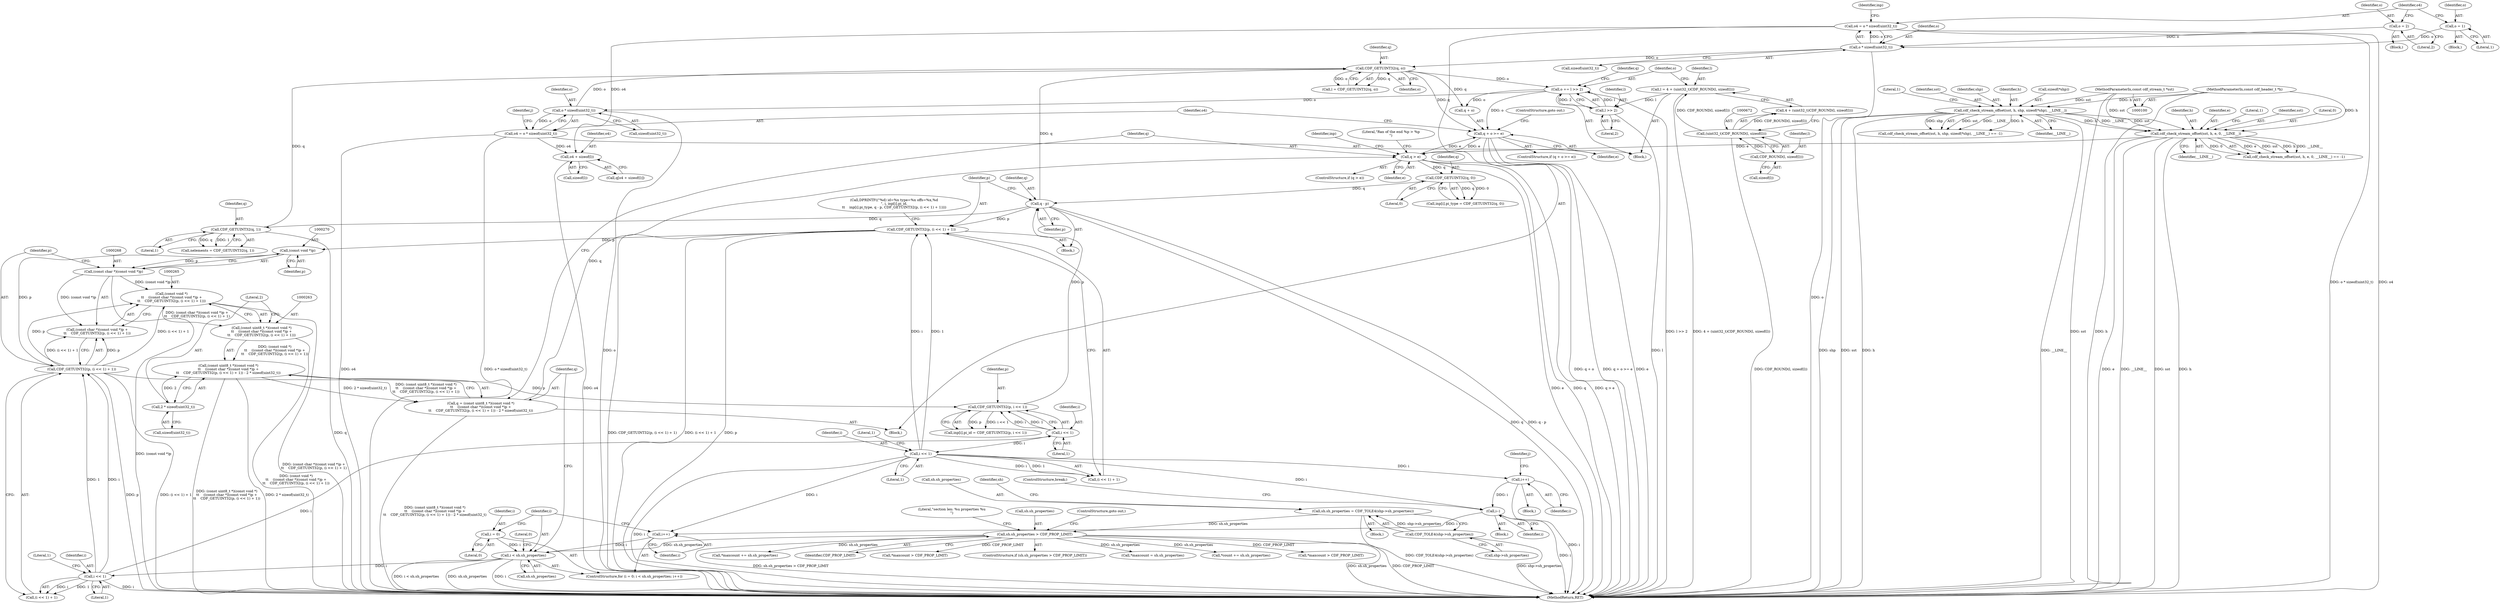 digraph "0_file_1859fdb4e67c49c463c4e0078054335cd46ba295@API" {
"1000646" [label="(Call,o4 + sizeof(l))"];
"1000368" [label="(Call,o4 = o * sizeof(uint32_t))"];
"1000370" [label="(Call,o * sizeof(uint32_t))"];
"1000357" [label="(Call,o = 2)"];
"1000365" [label="(Call,o = 1)"];
"1000689" [label="(Call,o4 = o * sizeof(uint32_t))"];
"1000691" [label="(Call,o * sizeof(uint32_t))"];
"1000677" [label="(Call,o += l >> 2)"];
"1000679" [label="(Call,l >> 2)"];
"1000667" [label="(Call,l = 4 + (uint32_t)CDF_ROUND(l, sizeof(l)))"];
"1000671" [label="(Call,(uint32_t)CDF_ROUND(l, sizeof(l)))"];
"1000673" [label="(Call,CDF_ROUND(l, sizeof(l)))"];
"1000619" [label="(Call,CDF_GETUINT32(q, o))"];
"1000333" [label="(Call,q - p)"];
"1000312" [label="(Call,CDF_GETUINT32(q, 0))"];
"1000284" [label="(Call,q > e)"];
"1000259" [label="(Call,q = (const uint8_t *)(const void *)\n\t\t    ((const char *)(const void *)p +\n\t\t    CDF_GETUINT32(p, (i << 1) + 1)) - 2 * sizeof(uint32_t))"];
"1000261" [label="(Call,(const uint8_t *)(const void *)\n\t\t    ((const char *)(const void *)p +\n\t\t    CDF_GETUINT32(p, (i << 1) + 1)) - 2 * sizeof(uint32_t))"];
"1000262" [label="(Call,(const uint8_t *)(const void *)\n\t\t    ((const char *)(const void *)p +\n\t\t    CDF_GETUINT32(p, (i << 1) + 1)))"];
"1000264" [label="(Call,(const void *)\n\t\t    ((const char *)(const void *)p +\n\t\t    CDF_GETUINT32(p, (i << 1) + 1)))"];
"1000267" [label="(Call,(const char *)(const void *)p)"];
"1000269" [label="(Call,(const void *)p)"];
"1000336" [label="(Call,CDF_GETUINT32(p, (i << 1) + 1))"];
"1000339" [label="(Call,i << 1)"];
"1000303" [label="(Call,i << 1)"];
"1000275" [label="(Call,i << 1)"];
"1000251" [label="(Call,i < sh.sh_properties)"];
"1000256" [label="(Call,i++)"];
"1000695" [label="(Call,i--)"];
"1000613" [label="(Call,i++)"];
"1000248" [label="(Call,i = 0)"];
"1000177" [label="(Call,sh.sh_properties > CDF_PROP_LIMIT)"];
"1000168" [label="(Call,sh.sh_properties = CDF_TOLE4(shp->sh_properties))"];
"1000172" [label="(Call,CDF_TOLE4(shp->sh_properties))"];
"1000272" [label="(Call,CDF_GETUINT32(p, (i << 1) + 1))"];
"1000279" [label="(Call,2 * sizeof(uint32_t))"];
"1000683" [label="(Call,q + o >= e)"];
"1000238" [label="(Call,cdf_check_stream_offset(sst, h, e, 0, __LINE__))"];
"1000138" [label="(Call,cdf_check_stream_offset(sst, h, shp, sizeof(*shp), __LINE__))"];
"1000101" [label="(MethodParameterIn,const cdf_stream_t *sst)"];
"1000102" [label="(MethodParameterIn,const cdf_header_t *h)"];
"1000301" [label="(Call,CDF_GETUINT32(p, i << 1))"];
"1000354" [label="(Call,CDF_GETUINT32(q, 1))"];
"1000679" [label="(Call,l >> 2)"];
"1000272" [label="(Call,CDF_GETUINT32(p, (i << 1) + 1))"];
"1000203" [label="(Call,*maxcount += sh.sh_properties)"];
"1000248" [label="(Call,i = 0)"];
"1000242" [label="(Literal,0)"];
"1000168" [label="(Call,sh.sh_properties = CDF_TOLE4(shp->sh_properties))"];
"1000107" [label="(Block,)"];
"1000304" [label="(Identifier,i)"];
"1000262" [label="(Call,(const uint8_t *)(const void *)\n\t\t    ((const char *)(const void *)p +\n\t\t    CDF_GETUINT32(p, (i << 1) + 1)))"];
"1000356" [label="(Literal,1)"];
"1000290" [label="(Literal,\"Ran of the end %p > %p\n\")"];
"1000608" [label="(Identifier,j)"];
"1000667" [label="(Call,l = 4 + (uint32_t)CDF_ROUND(l, sizeof(l)))"];
"1000169" [label="(Call,sh.sh_properties)"];
"1000313" [label="(Identifier,q)"];
"1000277" [label="(Literal,1)"];
"1000351" [label="(Block,)"];
"1000238" [label="(Call,cdf_check_stream_offset(sst, h, e, 0, __LINE__))"];
"1000669" [label="(Call,4 + (uint32_t)CDF_ROUND(l, sizeof(l)))"];
"1000252" [label="(Identifier,i)"];
"1000648" [label="(Call,sizeof(l))"];
"1000178" [label="(Call,sh.sh_properties)"];
"1000613" [label="(Call,i++)"];
"1000141" [label="(Identifier,shp)"];
"1000260" [label="(Identifier,q)"];
"1000370" [label="(Call,o * sizeof(uint32_t))"];
"1000671" [label="(Call,(uint32_t)CDF_ROUND(l, sizeof(l)))"];
"1000284" [label="(Call,q > e)"];
"1000614" [label="(Identifier,i)"];
"1000688" [label="(ControlStructure,goto out;)"];
"1000315" [label="(Call,DPRINTF((\"%d) id=%x type=%x offs=%x,%d\n\", i, inp[i].pi_id,\n\t\t    inp[i].pi_type, q - p, CDF_GETUINT32(p, (i << 1) + 1))))"];
"1000395" [label="(Block,)"];
"1000177" [label="(Call,sh.sh_properties > CDF_PROP_LIMIT)"];
"1000251" [label="(Call,i < sh.sh_properties)"];
"1000259" [label="(Call,q = (const uint8_t *)(const void *)\n\t\t    ((const char *)(const void *)p +\n\t\t    CDF_GETUINT32(p, (i << 1) + 1)) - 2 * sizeof(uint32_t))"];
"1000249" [label="(Identifier,i)"];
"1000140" [label="(Identifier,h)"];
"1000237" [label="(Call,cdf_check_stream_offset(sst, h, e, 0, __LINE__) == -1)"];
"1000261" [label="(Call,(const uint8_t *)(const void *)\n\t\t    ((const char *)(const void *)p +\n\t\t    CDF_GETUINT32(p, (i << 1) + 1)) - 2 * sizeof(uint32_t))"];
"1000240" [label="(Identifier,h)"];
"1000172" [label="(Call,CDF_TOLE4(shp->sh_properties))"];
"1000279" [label="(Call,2 * sizeof(uint32_t))"];
"1000241" [label="(Identifier,e)"];
"1000619" [label="(Call,CDF_GETUINT32(q, o))"];
"1000332" [label="(Block,)"];
"1000182" [label="(ControlStructure,goto out;)"];
"1000675" [label="(Call,sizeof(l))"];
"1000361" [label="(Block,)"];
"1000264" [label="(Call,(const void *)\n\t\t    ((const char *)(const void *)p +\n\t\t    CDF_GETUINT32(p, (i << 1) + 1)))"];
"1000336" [label="(Call,CDF_GETUINT32(p, (i << 1) + 1))"];
"1000257" [label="(Identifier,i)"];
"1000256" [label="(Call,i++)"];
"1000753" [label="(Literal,0)"];
"1000615" [label="(Block,)"];
"1000683" [label="(Call,q + o >= e)"];
"1000245" [label="(Literal,1)"];
"1000610" [label="(Block,)"];
"1000295" [label="(Call,inp[i].pi_id = CDF_GETUINT32(p, i << 1))"];
"1000352" [label="(Call,nelements = CDF_GETUINT32(q, 1))"];
"1000682" [label="(ControlStructure,if (q + o >= e))"];
"1000340" [label="(Identifier,i)"];
"1000693" [label="(Call,sizeof(uint32_t))"];
"1000302" [label="(Identifier,p)"];
"1000365" [label="(Call,o = 1)"];
"1000366" [label="(Identifier,o)"];
"1000668" [label="(Identifier,l)"];
"1000359" [label="(Literal,2)"];
"1000354" [label="(Call,CDF_GETUINT32(q, 1))"];
"1000239" [label="(Identifier,sst)"];
"1000278" [label="(Literal,1)"];
"1000142" [label="(Call,sizeof(*shp))"];
"1000335" [label="(Identifier,p)"];
"1000137" [label="(Call,cdf_check_stream_offset(sst, h, shp, sizeof(*shp), __LINE__) == -1)"];
"1000181" [label="(Identifier,CDF_PROP_LIMIT)"];
"1000572" [label="(Call,*maxcount > CDF_PROP_LIMIT)"];
"1000266" [label="(Call,(const char *)(const void *)p +\n\t\t    CDF_GETUINT32(p, (i << 1) + 1))"];
"1000305" [label="(Literal,1)"];
"1000258" [label="(Block,)"];
"1000301" [label="(Call,CDF_GETUINT32(p, i << 1))"];
"1000687" [label="(Identifier,e)"];
"1000369" [label="(Identifier,o4)"];
"1000276" [label="(Identifier,i)"];
"1000179" [label="(Identifier,sh)"];
"1000680" [label="(Identifier,l)"];
"1000271" [label="(Identifier,p)"];
"1000684" [label="(Call,q + o)"];
"1000342" [label="(Literal,1)"];
"1000101" [label="(MethodParameterIn,const cdf_stream_t *sst)"];
"1000243" [label="(Identifier,__LINE__)"];
"1000692" [label="(Identifier,o)"];
"1000696" [label="(Identifier,i)"];
"1000341" [label="(Literal,1)"];
"1000685" [label="(Identifier,q)"];
"1000273" [label="(Identifier,p)"];
"1000338" [label="(Call,(i << 1) + 1)"];
"1000275" [label="(Call,i << 1)"];
"1000176" [label="(ControlStructure,if (sh.sh_properties > CDF_PROP_LIMIT))"];
"1000647" [label="(Identifier,o4)"];
"1000372" [label="(Call,sizeof(uint32_t))"];
"1000357" [label="(Call,o = 2)"];
"1000617" [label="(Call,l = CDF_GETUINT32(q, o))"];
"1000355" [label="(Identifier,q)"];
"1000761" [label="(MethodReturn,RET)"];
"1000691" [label="(Call,o * sizeof(uint32_t))"];
"1000185" [label="(Literal,\"section len: %u properties %u\n\")"];
"1000621" [label="(Identifier,o)"];
"1000312" [label="(Call,CDF_GETUINT32(q, 0))"];
"1000147" [label="(Literal,1)"];
"1000695" [label="(Call,i--)"];
"1000678" [label="(Identifier,o)"];
"1000697" [label="(ControlStructure,break;)"];
"1000145" [label="(Identifier,__LINE__)"];
"1000368" [label="(Call,o4 = o * sizeof(uint32_t))"];
"1000280" [label="(Literal,2)"];
"1000306" [label="(Call,inp[i].pi_type = CDF_GETUINT32(q, 0))"];
"1000211" [label="(Call,*maxcount = sh.sh_properties)"];
"1000646" [label="(Call,o4 + sizeof(l))"];
"1000644" [label="(Call,q[o4 + sizeof(l)])"];
"1000173" [label="(Call,shp->sh_properties)"];
"1000230" [label="(Call,*count += sh.sh_properties)"];
"1000367" [label="(Literal,1)"];
"1000285" [label="(Identifier,q)"];
"1000371" [label="(Identifier,o)"];
"1000267" [label="(Call,(const char *)(const void *)p)"];
"1000681" [label="(Literal,2)"];
"1000253" [label="(Call,sh.sh_properties)"];
"1000139" [label="(Identifier,sst)"];
"1000303" [label="(Call,i << 1)"];
"1000689" [label="(Call,o4 = o * sizeof(uint32_t))"];
"1000334" [label="(Identifier,q)"];
"1000283" [label="(ControlStructure,if (q > e))"];
"1000333" [label="(Call,q - p)"];
"1000314" [label="(Literal,0)"];
"1000612" [label="(Identifier,j)"];
"1000269" [label="(Call,(const void *)p)"];
"1000274" [label="(Call,(i << 1) + 1)"];
"1000378" [label="(Identifier,inp)"];
"1000358" [label="(Identifier,o)"];
"1000673" [label="(Call,CDF_ROUND(l, sizeof(l)))"];
"1000298" [label="(Identifier,inp)"];
"1000250" [label="(Literal,0)"];
"1000247" [label="(ControlStructure,for (i = 0; i < sh.sh_properties; i++))"];
"1000281" [label="(Call,sizeof(uint32_t))"];
"1000674" [label="(Identifier,l)"];
"1000339" [label="(Call,i << 1)"];
"1000690" [label="(Identifier,o4)"];
"1000286" [label="(Identifier,e)"];
"1000102" [label="(MethodParameterIn,const cdf_header_t *h)"];
"1000677" [label="(Call,o += l >> 2)"];
"1000198" [label="(Call,*maxcount > CDF_PROP_LIMIT)"];
"1000138" [label="(Call,cdf_check_stream_offset(sst, h, shp, sizeof(*shp), __LINE__))"];
"1000337" [label="(Identifier,p)"];
"1000620" [label="(Identifier,q)"];
"1000646" -> "1000644"  [label="AST: "];
"1000646" -> "1000648"  [label="CFG: "];
"1000647" -> "1000646"  [label="AST: "];
"1000648" -> "1000646"  [label="AST: "];
"1000644" -> "1000646"  [label="CFG: "];
"1000646" -> "1000761"  [label="DDG: o4"];
"1000368" -> "1000646"  [label="DDG: o4"];
"1000689" -> "1000646"  [label="DDG: o4"];
"1000368" -> "1000258"  [label="AST: "];
"1000368" -> "1000370"  [label="CFG: "];
"1000369" -> "1000368"  [label="AST: "];
"1000370" -> "1000368"  [label="AST: "];
"1000378" -> "1000368"  [label="CFG: "];
"1000368" -> "1000761"  [label="DDG: o4"];
"1000368" -> "1000761"  [label="DDG: o * sizeof(uint32_t)"];
"1000370" -> "1000368"  [label="DDG: o"];
"1000370" -> "1000372"  [label="CFG: "];
"1000371" -> "1000370"  [label="AST: "];
"1000372" -> "1000370"  [label="AST: "];
"1000370" -> "1000761"  [label="DDG: o"];
"1000357" -> "1000370"  [label="DDG: o"];
"1000365" -> "1000370"  [label="DDG: o"];
"1000370" -> "1000619"  [label="DDG: o"];
"1000357" -> "1000351"  [label="AST: "];
"1000357" -> "1000359"  [label="CFG: "];
"1000358" -> "1000357"  [label="AST: "];
"1000359" -> "1000357"  [label="AST: "];
"1000369" -> "1000357"  [label="CFG: "];
"1000365" -> "1000361"  [label="AST: "];
"1000365" -> "1000367"  [label="CFG: "];
"1000366" -> "1000365"  [label="AST: "];
"1000367" -> "1000365"  [label="AST: "];
"1000369" -> "1000365"  [label="CFG: "];
"1000689" -> "1000615"  [label="AST: "];
"1000689" -> "1000691"  [label="CFG: "];
"1000690" -> "1000689"  [label="AST: "];
"1000691" -> "1000689"  [label="AST: "];
"1000612" -> "1000689"  [label="CFG: "];
"1000689" -> "1000761"  [label="DDG: o4"];
"1000689" -> "1000761"  [label="DDG: o * sizeof(uint32_t)"];
"1000691" -> "1000689"  [label="DDG: o"];
"1000691" -> "1000693"  [label="CFG: "];
"1000692" -> "1000691"  [label="AST: "];
"1000693" -> "1000691"  [label="AST: "];
"1000691" -> "1000761"  [label="DDG: o"];
"1000691" -> "1000619"  [label="DDG: o"];
"1000677" -> "1000691"  [label="DDG: o"];
"1000677" -> "1000615"  [label="AST: "];
"1000677" -> "1000679"  [label="CFG: "];
"1000678" -> "1000677"  [label="AST: "];
"1000679" -> "1000677"  [label="AST: "];
"1000685" -> "1000677"  [label="CFG: "];
"1000677" -> "1000761"  [label="DDG: l >> 2"];
"1000679" -> "1000677"  [label="DDG: l"];
"1000679" -> "1000677"  [label="DDG: 2"];
"1000619" -> "1000677"  [label="DDG: o"];
"1000677" -> "1000683"  [label="DDG: o"];
"1000677" -> "1000684"  [label="DDG: o"];
"1000679" -> "1000681"  [label="CFG: "];
"1000680" -> "1000679"  [label="AST: "];
"1000681" -> "1000679"  [label="AST: "];
"1000679" -> "1000761"  [label="DDG: l"];
"1000667" -> "1000679"  [label="DDG: l"];
"1000667" -> "1000615"  [label="AST: "];
"1000667" -> "1000669"  [label="CFG: "];
"1000668" -> "1000667"  [label="AST: "];
"1000669" -> "1000667"  [label="AST: "];
"1000678" -> "1000667"  [label="CFG: "];
"1000667" -> "1000761"  [label="DDG: 4 + (uint32_t)CDF_ROUND(l, sizeof(l))"];
"1000671" -> "1000667"  [label="DDG: CDF_ROUND(l, sizeof(l))"];
"1000671" -> "1000669"  [label="AST: "];
"1000671" -> "1000673"  [label="CFG: "];
"1000672" -> "1000671"  [label="AST: "];
"1000673" -> "1000671"  [label="AST: "];
"1000669" -> "1000671"  [label="CFG: "];
"1000671" -> "1000761"  [label="DDG: CDF_ROUND(l, sizeof(l))"];
"1000671" -> "1000669"  [label="DDG: CDF_ROUND(l, sizeof(l))"];
"1000673" -> "1000671"  [label="DDG: l"];
"1000673" -> "1000675"  [label="CFG: "];
"1000674" -> "1000673"  [label="AST: "];
"1000675" -> "1000673"  [label="AST: "];
"1000619" -> "1000617"  [label="AST: "];
"1000619" -> "1000621"  [label="CFG: "];
"1000620" -> "1000619"  [label="AST: "];
"1000621" -> "1000619"  [label="AST: "];
"1000617" -> "1000619"  [label="CFG: "];
"1000619" -> "1000617"  [label="DDG: q"];
"1000619" -> "1000617"  [label="DDG: o"];
"1000333" -> "1000619"  [label="DDG: q"];
"1000354" -> "1000619"  [label="DDG: q"];
"1000619" -> "1000683"  [label="DDG: q"];
"1000619" -> "1000684"  [label="DDG: q"];
"1000333" -> "1000332"  [label="AST: "];
"1000333" -> "1000335"  [label="CFG: "];
"1000334" -> "1000333"  [label="AST: "];
"1000335" -> "1000333"  [label="AST: "];
"1000337" -> "1000333"  [label="CFG: "];
"1000333" -> "1000761"  [label="DDG: q"];
"1000333" -> "1000761"  [label="DDG: q - p"];
"1000312" -> "1000333"  [label="DDG: q"];
"1000301" -> "1000333"  [label="DDG: p"];
"1000333" -> "1000336"  [label="DDG: p"];
"1000333" -> "1000354"  [label="DDG: q"];
"1000312" -> "1000306"  [label="AST: "];
"1000312" -> "1000314"  [label="CFG: "];
"1000313" -> "1000312"  [label="AST: "];
"1000314" -> "1000312"  [label="AST: "];
"1000306" -> "1000312"  [label="CFG: "];
"1000312" -> "1000306"  [label="DDG: q"];
"1000312" -> "1000306"  [label="DDG: 0"];
"1000284" -> "1000312"  [label="DDG: q"];
"1000284" -> "1000283"  [label="AST: "];
"1000284" -> "1000286"  [label="CFG: "];
"1000285" -> "1000284"  [label="AST: "];
"1000286" -> "1000284"  [label="AST: "];
"1000290" -> "1000284"  [label="CFG: "];
"1000298" -> "1000284"  [label="CFG: "];
"1000284" -> "1000761"  [label="DDG: e"];
"1000284" -> "1000761"  [label="DDG: q"];
"1000284" -> "1000761"  [label="DDG: q > e"];
"1000259" -> "1000284"  [label="DDG: q"];
"1000683" -> "1000284"  [label="DDG: e"];
"1000238" -> "1000284"  [label="DDG: e"];
"1000284" -> "1000683"  [label="DDG: e"];
"1000259" -> "1000258"  [label="AST: "];
"1000259" -> "1000261"  [label="CFG: "];
"1000260" -> "1000259"  [label="AST: "];
"1000261" -> "1000259"  [label="AST: "];
"1000285" -> "1000259"  [label="CFG: "];
"1000259" -> "1000761"  [label="DDG: (const uint8_t *)(const void *)\n\t\t    ((const char *)(const void *)p +\n\t\t    CDF_GETUINT32(p, (i << 1) + 1)) - 2 * sizeof(uint32_t)"];
"1000261" -> "1000259"  [label="DDG: (const uint8_t *)(const void *)\n\t\t    ((const char *)(const void *)p +\n\t\t    CDF_GETUINT32(p, (i << 1) + 1))"];
"1000261" -> "1000259"  [label="DDG: 2 * sizeof(uint32_t)"];
"1000261" -> "1000279"  [label="CFG: "];
"1000262" -> "1000261"  [label="AST: "];
"1000279" -> "1000261"  [label="AST: "];
"1000261" -> "1000761"  [label="DDG: (const uint8_t *)(const void *)\n\t\t    ((const char *)(const void *)p +\n\t\t    CDF_GETUINT32(p, (i << 1) + 1))"];
"1000261" -> "1000761"  [label="DDG: 2 * sizeof(uint32_t)"];
"1000262" -> "1000261"  [label="DDG: (const void *)\n\t\t    ((const char *)(const void *)p +\n\t\t    CDF_GETUINT32(p, (i << 1) + 1))"];
"1000279" -> "1000261"  [label="DDG: 2"];
"1000262" -> "1000264"  [label="CFG: "];
"1000263" -> "1000262"  [label="AST: "];
"1000264" -> "1000262"  [label="AST: "];
"1000280" -> "1000262"  [label="CFG: "];
"1000262" -> "1000761"  [label="DDG: (const void *)\n\t\t    ((const char *)(const void *)p +\n\t\t    CDF_GETUINT32(p, (i << 1) + 1))"];
"1000264" -> "1000262"  [label="DDG: (const char *)(const void *)p +\n\t\t    CDF_GETUINT32(p, (i << 1) + 1)"];
"1000264" -> "1000266"  [label="CFG: "];
"1000265" -> "1000264"  [label="AST: "];
"1000266" -> "1000264"  [label="AST: "];
"1000264" -> "1000761"  [label="DDG: (const char *)(const void *)p +\n\t\t    CDF_GETUINT32(p, (i << 1) + 1)"];
"1000267" -> "1000264"  [label="DDG: (const void *)p"];
"1000272" -> "1000264"  [label="DDG: p"];
"1000272" -> "1000264"  [label="DDG: (i << 1) + 1"];
"1000267" -> "1000266"  [label="AST: "];
"1000267" -> "1000269"  [label="CFG: "];
"1000268" -> "1000267"  [label="AST: "];
"1000269" -> "1000267"  [label="AST: "];
"1000273" -> "1000267"  [label="CFG: "];
"1000267" -> "1000761"  [label="DDG: (const void *)p"];
"1000267" -> "1000266"  [label="DDG: (const void *)p"];
"1000269" -> "1000267"  [label="DDG: p"];
"1000269" -> "1000271"  [label="CFG: "];
"1000270" -> "1000269"  [label="AST: "];
"1000271" -> "1000269"  [label="AST: "];
"1000336" -> "1000269"  [label="DDG: p"];
"1000269" -> "1000272"  [label="DDG: p"];
"1000336" -> "1000332"  [label="AST: "];
"1000336" -> "1000338"  [label="CFG: "];
"1000337" -> "1000336"  [label="AST: "];
"1000338" -> "1000336"  [label="AST: "];
"1000315" -> "1000336"  [label="CFG: "];
"1000336" -> "1000761"  [label="DDG: CDF_GETUINT32(p, (i << 1) + 1)"];
"1000336" -> "1000761"  [label="DDG: (i << 1) + 1"];
"1000336" -> "1000761"  [label="DDG: p"];
"1000339" -> "1000336"  [label="DDG: i"];
"1000339" -> "1000336"  [label="DDG: 1"];
"1000339" -> "1000338"  [label="AST: "];
"1000339" -> "1000341"  [label="CFG: "];
"1000340" -> "1000339"  [label="AST: "];
"1000341" -> "1000339"  [label="AST: "];
"1000342" -> "1000339"  [label="CFG: "];
"1000339" -> "1000761"  [label="DDG: i"];
"1000339" -> "1000256"  [label="DDG: i"];
"1000339" -> "1000338"  [label="DDG: i"];
"1000339" -> "1000338"  [label="DDG: 1"];
"1000303" -> "1000339"  [label="DDG: i"];
"1000339" -> "1000613"  [label="DDG: i"];
"1000339" -> "1000695"  [label="DDG: i"];
"1000303" -> "1000301"  [label="AST: "];
"1000303" -> "1000305"  [label="CFG: "];
"1000304" -> "1000303"  [label="AST: "];
"1000305" -> "1000303"  [label="AST: "];
"1000301" -> "1000303"  [label="CFG: "];
"1000303" -> "1000301"  [label="DDG: i"];
"1000303" -> "1000301"  [label="DDG: 1"];
"1000275" -> "1000303"  [label="DDG: i"];
"1000275" -> "1000274"  [label="AST: "];
"1000275" -> "1000277"  [label="CFG: "];
"1000276" -> "1000275"  [label="AST: "];
"1000277" -> "1000275"  [label="AST: "];
"1000278" -> "1000275"  [label="CFG: "];
"1000275" -> "1000761"  [label="DDG: i"];
"1000275" -> "1000272"  [label="DDG: i"];
"1000275" -> "1000272"  [label="DDG: 1"];
"1000275" -> "1000274"  [label="DDG: i"];
"1000275" -> "1000274"  [label="DDG: 1"];
"1000251" -> "1000275"  [label="DDG: i"];
"1000251" -> "1000247"  [label="AST: "];
"1000251" -> "1000253"  [label="CFG: "];
"1000252" -> "1000251"  [label="AST: "];
"1000253" -> "1000251"  [label="AST: "];
"1000260" -> "1000251"  [label="CFG: "];
"1000753" -> "1000251"  [label="CFG: "];
"1000251" -> "1000761"  [label="DDG: i < sh.sh_properties"];
"1000251" -> "1000761"  [label="DDG: sh.sh_properties"];
"1000251" -> "1000761"  [label="DDG: i"];
"1000256" -> "1000251"  [label="DDG: i"];
"1000248" -> "1000251"  [label="DDG: i"];
"1000177" -> "1000251"  [label="DDG: sh.sh_properties"];
"1000256" -> "1000247"  [label="AST: "];
"1000256" -> "1000257"  [label="CFG: "];
"1000257" -> "1000256"  [label="AST: "];
"1000252" -> "1000256"  [label="CFG: "];
"1000695" -> "1000256"  [label="DDG: i"];
"1000695" -> "1000395"  [label="AST: "];
"1000695" -> "1000696"  [label="CFG: "];
"1000696" -> "1000695"  [label="AST: "];
"1000697" -> "1000695"  [label="CFG: "];
"1000695" -> "1000761"  [label="DDG: i"];
"1000613" -> "1000695"  [label="DDG: i"];
"1000613" -> "1000610"  [label="AST: "];
"1000613" -> "1000614"  [label="CFG: "];
"1000614" -> "1000613"  [label="AST: "];
"1000608" -> "1000613"  [label="CFG: "];
"1000613" -> "1000761"  [label="DDG: i"];
"1000248" -> "1000247"  [label="AST: "];
"1000248" -> "1000250"  [label="CFG: "];
"1000249" -> "1000248"  [label="AST: "];
"1000250" -> "1000248"  [label="AST: "];
"1000252" -> "1000248"  [label="CFG: "];
"1000177" -> "1000176"  [label="AST: "];
"1000177" -> "1000181"  [label="CFG: "];
"1000178" -> "1000177"  [label="AST: "];
"1000181" -> "1000177"  [label="AST: "];
"1000182" -> "1000177"  [label="CFG: "];
"1000185" -> "1000177"  [label="CFG: "];
"1000177" -> "1000761"  [label="DDG: sh.sh_properties"];
"1000177" -> "1000761"  [label="DDG: CDF_PROP_LIMIT"];
"1000177" -> "1000761"  [label="DDG: sh.sh_properties > CDF_PROP_LIMIT"];
"1000168" -> "1000177"  [label="DDG: sh.sh_properties"];
"1000177" -> "1000198"  [label="DDG: CDF_PROP_LIMIT"];
"1000177" -> "1000203"  [label="DDG: sh.sh_properties"];
"1000177" -> "1000211"  [label="DDG: sh.sh_properties"];
"1000177" -> "1000230"  [label="DDG: sh.sh_properties"];
"1000177" -> "1000572"  [label="DDG: CDF_PROP_LIMIT"];
"1000168" -> "1000107"  [label="AST: "];
"1000168" -> "1000172"  [label="CFG: "];
"1000169" -> "1000168"  [label="AST: "];
"1000172" -> "1000168"  [label="AST: "];
"1000179" -> "1000168"  [label="CFG: "];
"1000168" -> "1000761"  [label="DDG: CDF_TOLE4(shp->sh_properties)"];
"1000172" -> "1000168"  [label="DDG: shp->sh_properties"];
"1000172" -> "1000173"  [label="CFG: "];
"1000173" -> "1000172"  [label="AST: "];
"1000172" -> "1000761"  [label="DDG: shp->sh_properties"];
"1000272" -> "1000266"  [label="AST: "];
"1000272" -> "1000274"  [label="CFG: "];
"1000273" -> "1000272"  [label="AST: "];
"1000274" -> "1000272"  [label="AST: "];
"1000266" -> "1000272"  [label="CFG: "];
"1000272" -> "1000761"  [label="DDG: (i << 1) + 1"];
"1000272" -> "1000761"  [label="DDG: p"];
"1000272" -> "1000266"  [label="DDG: p"];
"1000272" -> "1000266"  [label="DDG: (i << 1) + 1"];
"1000272" -> "1000301"  [label="DDG: p"];
"1000279" -> "1000281"  [label="CFG: "];
"1000280" -> "1000279"  [label="AST: "];
"1000281" -> "1000279"  [label="AST: "];
"1000683" -> "1000682"  [label="AST: "];
"1000683" -> "1000687"  [label="CFG: "];
"1000684" -> "1000683"  [label="AST: "];
"1000687" -> "1000683"  [label="AST: "];
"1000688" -> "1000683"  [label="CFG: "];
"1000690" -> "1000683"  [label="CFG: "];
"1000683" -> "1000761"  [label="DDG: q + o"];
"1000683" -> "1000761"  [label="DDG: q + o >= e"];
"1000683" -> "1000761"  [label="DDG: e"];
"1000238" -> "1000237"  [label="AST: "];
"1000238" -> "1000243"  [label="CFG: "];
"1000239" -> "1000238"  [label="AST: "];
"1000240" -> "1000238"  [label="AST: "];
"1000241" -> "1000238"  [label="AST: "];
"1000242" -> "1000238"  [label="AST: "];
"1000243" -> "1000238"  [label="AST: "];
"1000245" -> "1000238"  [label="CFG: "];
"1000238" -> "1000761"  [label="DDG: sst"];
"1000238" -> "1000761"  [label="DDG: h"];
"1000238" -> "1000761"  [label="DDG: e"];
"1000238" -> "1000761"  [label="DDG: __LINE__"];
"1000238" -> "1000237"  [label="DDG: e"];
"1000238" -> "1000237"  [label="DDG: sst"];
"1000238" -> "1000237"  [label="DDG: h"];
"1000238" -> "1000237"  [label="DDG: __LINE__"];
"1000238" -> "1000237"  [label="DDG: 0"];
"1000138" -> "1000238"  [label="DDG: sst"];
"1000138" -> "1000238"  [label="DDG: h"];
"1000138" -> "1000238"  [label="DDG: __LINE__"];
"1000101" -> "1000238"  [label="DDG: sst"];
"1000102" -> "1000238"  [label="DDG: h"];
"1000138" -> "1000137"  [label="AST: "];
"1000138" -> "1000145"  [label="CFG: "];
"1000139" -> "1000138"  [label="AST: "];
"1000140" -> "1000138"  [label="AST: "];
"1000141" -> "1000138"  [label="AST: "];
"1000142" -> "1000138"  [label="AST: "];
"1000145" -> "1000138"  [label="AST: "];
"1000147" -> "1000138"  [label="CFG: "];
"1000138" -> "1000761"  [label="DDG: shp"];
"1000138" -> "1000761"  [label="DDG: sst"];
"1000138" -> "1000761"  [label="DDG: h"];
"1000138" -> "1000761"  [label="DDG: __LINE__"];
"1000138" -> "1000137"  [label="DDG: sst"];
"1000138" -> "1000137"  [label="DDG: __LINE__"];
"1000138" -> "1000137"  [label="DDG: h"];
"1000138" -> "1000137"  [label="DDG: shp"];
"1000101" -> "1000138"  [label="DDG: sst"];
"1000102" -> "1000138"  [label="DDG: h"];
"1000101" -> "1000100"  [label="AST: "];
"1000101" -> "1000761"  [label="DDG: sst"];
"1000102" -> "1000100"  [label="AST: "];
"1000102" -> "1000761"  [label="DDG: h"];
"1000301" -> "1000295"  [label="AST: "];
"1000302" -> "1000301"  [label="AST: "];
"1000295" -> "1000301"  [label="CFG: "];
"1000301" -> "1000295"  [label="DDG: p"];
"1000301" -> "1000295"  [label="DDG: i << 1"];
"1000354" -> "1000352"  [label="AST: "];
"1000354" -> "1000356"  [label="CFG: "];
"1000355" -> "1000354"  [label="AST: "];
"1000356" -> "1000354"  [label="AST: "];
"1000352" -> "1000354"  [label="CFG: "];
"1000354" -> "1000761"  [label="DDG: q"];
"1000354" -> "1000352"  [label="DDG: q"];
"1000354" -> "1000352"  [label="DDG: 1"];
}

